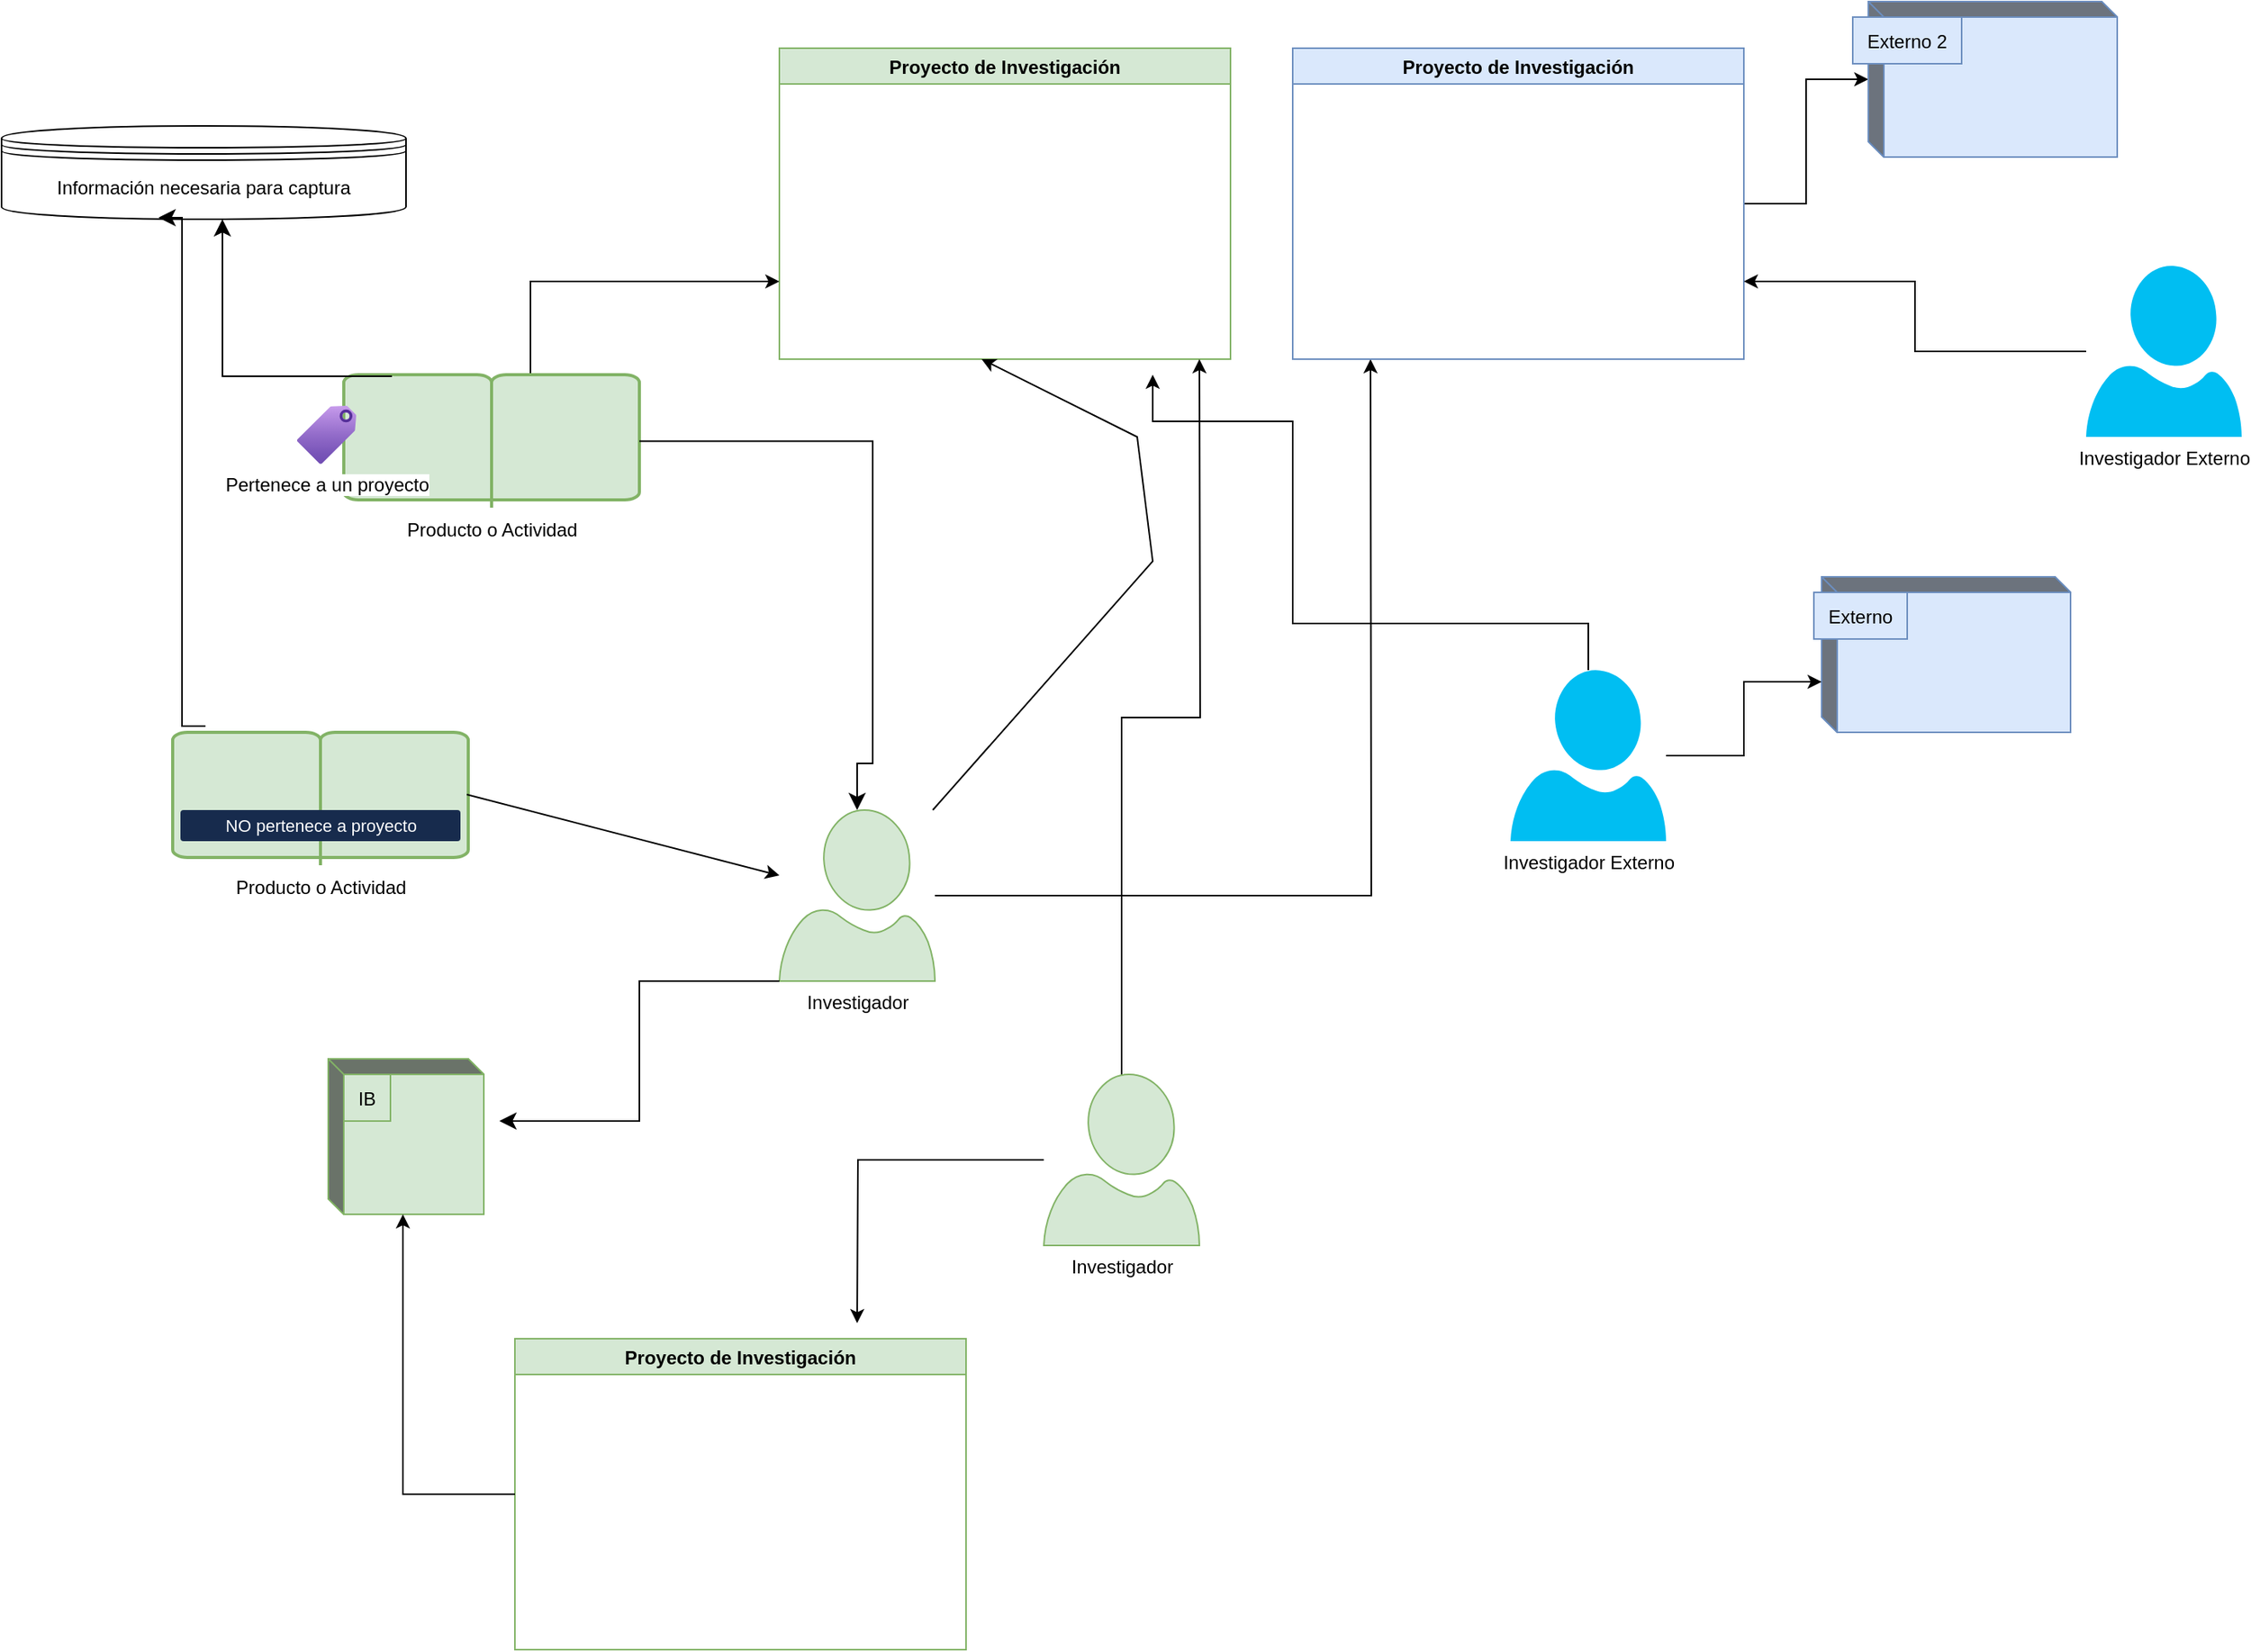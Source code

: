 <mxfile version="24.5.5" type="github">
  <diagram name="Page-1" id="NhDz3uZGCUFa12JibLDZ">
    <mxGraphModel dx="1434" dy="794" grid="1" gridSize="10" guides="1" tooltips="1" connect="1" arrows="1" fold="1" page="1" pageScale="1" pageWidth="850" pageHeight="1100" math="0" shadow="0">
      <root>
        <mxCell id="0" />
        <mxCell id="1" parent="0" />
        <mxCell id="VyvEOrLl0v56BiKA6V6j-1" value="Proyecto de Investigación" style="swimlane;startSize=23;fillColor=#d5e8d4;strokeColor=#82b366;" vertex="1" parent="1">
          <mxGeometry x="550" y="150" width="290" height="200" as="geometry" />
        </mxCell>
        <mxCell id="VyvEOrLl0v56BiKA6V6j-29" style="edgeStyle=orthogonalEdgeStyle;rounded=0;orthogonalLoop=1;jettySize=auto;html=1;" edge="1" parent="1" source="VyvEOrLl0v56BiKA6V6j-3">
          <mxGeometry relative="1" as="geometry">
            <mxPoint x="930" y="350" as="targetPoint" />
          </mxGeometry>
        </mxCell>
        <mxCell id="VyvEOrLl0v56BiKA6V6j-3" value="Investigador" style="verticalLabelPosition=bottom;html=1;verticalAlign=top;align=center;strokeColor=#82b366;fillColor=#d5e8d4;shape=mxgraph.azure.user;" vertex="1" parent="1">
          <mxGeometry x="550" y="640" width="100" height="110" as="geometry" />
        </mxCell>
        <mxCell id="VyvEOrLl0v56BiKA6V6j-10" style="edgeStyle=orthogonalEdgeStyle;rounded=0;orthogonalLoop=1;jettySize=auto;html=1;entryX=0;entryY=0.75;entryDx=0;entryDy=0;" edge="1" parent="1" source="VyvEOrLl0v56BiKA6V6j-5" target="VyvEOrLl0v56BiKA6V6j-1">
          <mxGeometry relative="1" as="geometry">
            <mxPoint x="440" y="210" as="targetPoint" />
            <Array as="points">
              <mxPoint x="390" y="300" />
            </Array>
          </mxGeometry>
        </mxCell>
        <mxCell id="VyvEOrLl0v56BiKA6V6j-5" value="Producto o Actividad" style="html=1;verticalLabelPosition=bottom;align=center;labelBackgroundColor=#ffffff;verticalAlign=top;strokeWidth=2;strokeColor=#82b366;shadow=0;dashed=0;shape=mxgraph.ios7.icons.book;fillColor=#d5e8d4;" vertex="1" parent="1">
          <mxGeometry x="270" y="360" width="190" height="85.5" as="geometry" />
        </mxCell>
        <mxCell id="VyvEOrLl0v56BiKA6V6j-6" value="Producto o Actividad" style="html=1;verticalLabelPosition=bottom;align=center;labelBackgroundColor=#ffffff;verticalAlign=top;strokeWidth=2;strokeColor=#82b366;shadow=0;dashed=0;shape=mxgraph.ios7.icons.book;fillColor=#d5e8d4;" vertex="1" parent="1">
          <mxGeometry x="160" y="590" width="190" height="85.5" as="geometry" />
        </mxCell>
        <mxCell id="VyvEOrLl0v56BiKA6V6j-11" value="" style="endArrow=classic;html=1;rounded=0;exitX=0.995;exitY=0.468;exitDx=0;exitDy=0;exitPerimeter=0;" edge="1" parent="1" source="VyvEOrLl0v56BiKA6V6j-6" target="VyvEOrLl0v56BiKA6V6j-3">
          <mxGeometry width="50" height="50" relative="1" as="geometry">
            <mxPoint x="400" y="500" as="sourcePoint" />
            <mxPoint x="450" y="450" as="targetPoint" />
          </mxGeometry>
        </mxCell>
        <mxCell id="VyvEOrLl0v56BiKA6V6j-13" value="" style="endArrow=classic;html=1;rounded=0;" edge="1" parent="1" source="VyvEOrLl0v56BiKA6V6j-3">
          <mxGeometry width="50" height="50" relative="1" as="geometry">
            <mxPoint x="400" y="560" as="sourcePoint" />
            <mxPoint x="680" y="350" as="targetPoint" />
            <Array as="points">
              <mxPoint x="790" y="480" />
              <mxPoint x="780" y="400" />
            </Array>
          </mxGeometry>
        </mxCell>
        <mxCell id="VyvEOrLl0v56BiKA6V6j-16" value="" style="edgeStyle=segmentEdgeStyle;endArrow=classic;html=1;curved=0;rounded=0;endSize=8;startSize=8;" edge="1" parent="1" source="VyvEOrLl0v56BiKA6V6j-5" target="VyvEOrLl0v56BiKA6V6j-3">
          <mxGeometry width="50" height="50" relative="1" as="geometry">
            <mxPoint x="400" y="560" as="sourcePoint" />
            <mxPoint x="450" y="510" as="targetPoint" />
            <Array as="points">
              <mxPoint x="610" y="403" />
              <mxPoint x="610" y="610" />
            </Array>
          </mxGeometry>
        </mxCell>
        <mxCell id="VyvEOrLl0v56BiKA6V6j-17" value="" style="html=1;dashed=0;whiteSpace=wrap;shape=mxgraph.dfd.externalEntity;fillColor=#d5e8d4;strokeColor=#82b366;" vertex="1" parent="1">
          <mxGeometry x="260" y="800" width="100" height="100" as="geometry" />
        </mxCell>
        <mxCell id="VyvEOrLl0v56BiKA6V6j-18" value="IB" style="autosize=1;part=1;resizable=0;strokeColor=inherit;fillColor=inherit;gradientColor=inherit;" vertex="1" parent="VyvEOrLl0v56BiKA6V6j-17">
          <mxGeometry width="30" height="30" relative="1" as="geometry">
            <mxPoint x="10" y="10" as="offset" />
          </mxGeometry>
        </mxCell>
        <mxCell id="VyvEOrLl0v56BiKA6V6j-30" style="edgeStyle=orthogonalEdgeStyle;rounded=0;orthogonalLoop=1;jettySize=auto;html=1;" edge="1" parent="1" source="VyvEOrLl0v56BiKA6V6j-19" target="VyvEOrLl0v56BiKA6V6j-27">
          <mxGeometry relative="1" as="geometry" />
        </mxCell>
        <mxCell id="VyvEOrLl0v56BiKA6V6j-19" value="Proyecto de Investigación" style="swimlane;startSize=23;fillColor=#dae8fc;strokeColor=#6c8ebf;" vertex="1" parent="1">
          <mxGeometry x="880" y="150" width="290" height="200" as="geometry" />
        </mxCell>
        <mxCell id="VyvEOrLl0v56BiKA6V6j-20" value="" style="edgeStyle=elbowEdgeStyle;elbow=horizontal;endArrow=classic;html=1;curved=0;rounded=0;endSize=8;startSize=8;exitX=0;exitY=1;exitDx=0;exitDy=0;exitPerimeter=0;" edge="1" parent="1" source="VyvEOrLl0v56BiKA6V6j-3">
          <mxGeometry width="50" height="50" relative="1" as="geometry">
            <mxPoint x="720" y="620" as="sourcePoint" />
            <mxPoint x="370" y="840" as="targetPoint" />
          </mxGeometry>
        </mxCell>
        <mxCell id="VyvEOrLl0v56BiKA6V6j-26" style="edgeStyle=orthogonalEdgeStyle;rounded=0;orthogonalLoop=1;jettySize=auto;html=1;" edge="1" parent="1" source="VyvEOrLl0v56BiKA6V6j-21">
          <mxGeometry relative="1" as="geometry">
            <mxPoint x="790" y="360" as="targetPoint" />
            <Array as="points">
              <mxPoint x="1070" y="520" />
              <mxPoint x="880" y="520" />
              <mxPoint x="880" y="390" />
            </Array>
          </mxGeometry>
        </mxCell>
        <mxCell id="VyvEOrLl0v56BiKA6V6j-21" value="Investigador Externo" style="verticalLabelPosition=bottom;html=1;verticalAlign=top;align=center;strokeColor=none;fillColor=#00BEF2;shape=mxgraph.azure.user;" vertex="1" parent="1">
          <mxGeometry x="1020" y="550" width="100" height="110" as="geometry" />
        </mxCell>
        <mxCell id="VyvEOrLl0v56BiKA6V6j-22" value="" style="html=1;dashed=0;whiteSpace=wrap;shape=mxgraph.dfd.externalEntity;fillColor=#dae8fc;strokeColor=#6c8ebf;" vertex="1" parent="1">
          <mxGeometry x="1220" y="490" width="160" height="100" as="geometry" />
        </mxCell>
        <mxCell id="VyvEOrLl0v56BiKA6V6j-23" value="Externo" style="autosize=1;part=1;resizable=0;strokeColor=inherit;fillColor=inherit;gradientColor=inherit;" vertex="1" parent="VyvEOrLl0v56BiKA6V6j-22">
          <mxGeometry width="60" height="30" relative="1" as="geometry">
            <mxPoint x="-5" y="10" as="offset" />
          </mxGeometry>
        </mxCell>
        <mxCell id="VyvEOrLl0v56BiKA6V6j-25" style="edgeStyle=orthogonalEdgeStyle;rounded=0;orthogonalLoop=1;jettySize=auto;html=1;entryX=0;entryY=0;entryDx=0;entryDy=67.5;entryPerimeter=0;" edge="1" parent="1" source="VyvEOrLl0v56BiKA6V6j-21" target="VyvEOrLl0v56BiKA6V6j-22">
          <mxGeometry relative="1" as="geometry" />
        </mxCell>
        <mxCell id="VyvEOrLl0v56BiKA6V6j-27" value="" style="html=1;dashed=0;whiteSpace=wrap;shape=mxgraph.dfd.externalEntity;fillColor=#dae8fc;strokeColor=#6c8ebf;" vertex="1" parent="1">
          <mxGeometry x="1250" y="120" width="160" height="100" as="geometry" />
        </mxCell>
        <mxCell id="VyvEOrLl0v56BiKA6V6j-28" value="Externo 2" style="autosize=1;part=1;resizable=0;strokeColor=inherit;fillColor=inherit;gradientColor=inherit;" vertex="1" parent="VyvEOrLl0v56BiKA6V6j-27">
          <mxGeometry width="70" height="30" relative="1" as="geometry">
            <mxPoint x="-10" y="10" as="offset" />
          </mxGeometry>
        </mxCell>
        <mxCell id="VyvEOrLl0v56BiKA6V6j-36" value="Información necesaria para captura" style="shape=datastore;whiteSpace=wrap;html=1;" vertex="1" parent="1">
          <mxGeometry x="50" y="200" width="260" height="60" as="geometry" />
        </mxCell>
        <mxCell id="VyvEOrLl0v56BiKA6V6j-38" value="" style="edgeStyle=segmentEdgeStyle;endArrow=classic;html=1;curved=0;rounded=0;endSize=8;startSize=8;exitX=0.163;exitY=0.012;exitDx=0;exitDy=0;exitPerimeter=0;entryX=0.546;entryY=1;entryDx=0;entryDy=0;entryPerimeter=0;" edge="1" parent="1" source="VyvEOrLl0v56BiKA6V6j-5" target="VyvEOrLl0v56BiKA6V6j-36">
          <mxGeometry width="50" height="50" relative="1" as="geometry">
            <mxPoint x="320" y="500" as="sourcePoint" />
            <mxPoint x="370" y="450" as="targetPoint" />
          </mxGeometry>
        </mxCell>
        <mxCell id="VyvEOrLl0v56BiKA6V6j-39" value="" style="edgeStyle=elbowEdgeStyle;elbow=horizontal;endArrow=classic;html=1;curved=0;rounded=0;endSize=8;startSize=8;exitX=0.111;exitY=-0.047;exitDx=0;exitDy=0;exitPerimeter=0;entryX=0.388;entryY=0.983;entryDx=0;entryDy=0;entryPerimeter=0;" edge="1" parent="1" source="VyvEOrLl0v56BiKA6V6j-6" target="VyvEOrLl0v56BiKA6V6j-36">
          <mxGeometry width="50" height="50" relative="1" as="geometry">
            <mxPoint x="320" y="500" as="sourcePoint" />
            <mxPoint x="370" y="450" as="targetPoint" />
          </mxGeometry>
        </mxCell>
        <mxCell id="VyvEOrLl0v56BiKA6V6j-43" style="edgeStyle=orthogonalEdgeStyle;rounded=0;orthogonalLoop=1;jettySize=auto;html=1;" edge="1" parent="1" source="VyvEOrLl0v56BiKA6V6j-41">
          <mxGeometry relative="1" as="geometry">
            <mxPoint x="600" y="970" as="targetPoint" />
          </mxGeometry>
        </mxCell>
        <mxCell id="VyvEOrLl0v56BiKA6V6j-45" style="edgeStyle=orthogonalEdgeStyle;rounded=0;orthogonalLoop=1;jettySize=auto;html=1;" edge="1" parent="1" source="VyvEOrLl0v56BiKA6V6j-41">
          <mxGeometry relative="1" as="geometry">
            <mxPoint x="820" y="350" as="targetPoint" />
          </mxGeometry>
        </mxCell>
        <mxCell id="VyvEOrLl0v56BiKA6V6j-41" value="Investigador" style="verticalLabelPosition=bottom;html=1;verticalAlign=top;align=center;strokeColor=#82b366;fillColor=#d5e8d4;shape=mxgraph.azure.user;" vertex="1" parent="1">
          <mxGeometry x="720" y="810" width="100" height="110" as="geometry" />
        </mxCell>
        <mxCell id="VyvEOrLl0v56BiKA6V6j-42" value="Proyecto de Investigación" style="swimlane;startSize=23;fillColor=#d5e8d4;strokeColor=#82b366;" vertex="1" parent="1">
          <mxGeometry x="380" y="980" width="290" height="200" as="geometry" />
        </mxCell>
        <mxCell id="VyvEOrLl0v56BiKA6V6j-44" style="edgeStyle=orthogonalEdgeStyle;rounded=0;orthogonalLoop=1;jettySize=auto;html=1;entryX=0.48;entryY=1;entryDx=0;entryDy=0;entryPerimeter=0;" edge="1" parent="1" source="VyvEOrLl0v56BiKA6V6j-42" target="VyvEOrLl0v56BiKA6V6j-17">
          <mxGeometry relative="1" as="geometry" />
        </mxCell>
        <mxCell id="VyvEOrLl0v56BiKA6V6j-46" value="Pertenece a un proyecto" style="image;aspect=fixed;html=1;points=[];align=center;fontSize=12;image=img/lib/azure2/general/Tag.svg;" vertex="1" parent="1">
          <mxGeometry x="240" y="380" width="38" height="37.33" as="geometry" />
        </mxCell>
        <mxCell id="VyvEOrLl0v56BiKA6V6j-47" value="NO pertenece a proyecto" style="rounded=1;arcSize=10;fillColor=#172B4D;strokeColor=none;html=1;fontSize=11;align=center;fontColor=#ffffff;fontStyle=0;fontSize=11;sketch=0;" vertex="1" parent="1">
          <mxGeometry x="165" y="640" width="180" height="20" as="geometry" />
        </mxCell>
        <mxCell id="VyvEOrLl0v56BiKA6V6j-50" style="edgeStyle=orthogonalEdgeStyle;rounded=0;orthogonalLoop=1;jettySize=auto;html=1;entryX=1;entryY=0.75;entryDx=0;entryDy=0;" edge="1" parent="1" source="VyvEOrLl0v56BiKA6V6j-48" target="VyvEOrLl0v56BiKA6V6j-19">
          <mxGeometry relative="1" as="geometry" />
        </mxCell>
        <mxCell id="VyvEOrLl0v56BiKA6V6j-48" value="Investigador Externo" style="verticalLabelPosition=bottom;html=1;verticalAlign=top;align=center;strokeColor=none;fillColor=#00BEF2;shape=mxgraph.azure.user;" vertex="1" parent="1">
          <mxGeometry x="1390" y="290" width="100" height="110" as="geometry" />
        </mxCell>
      </root>
    </mxGraphModel>
  </diagram>
</mxfile>
